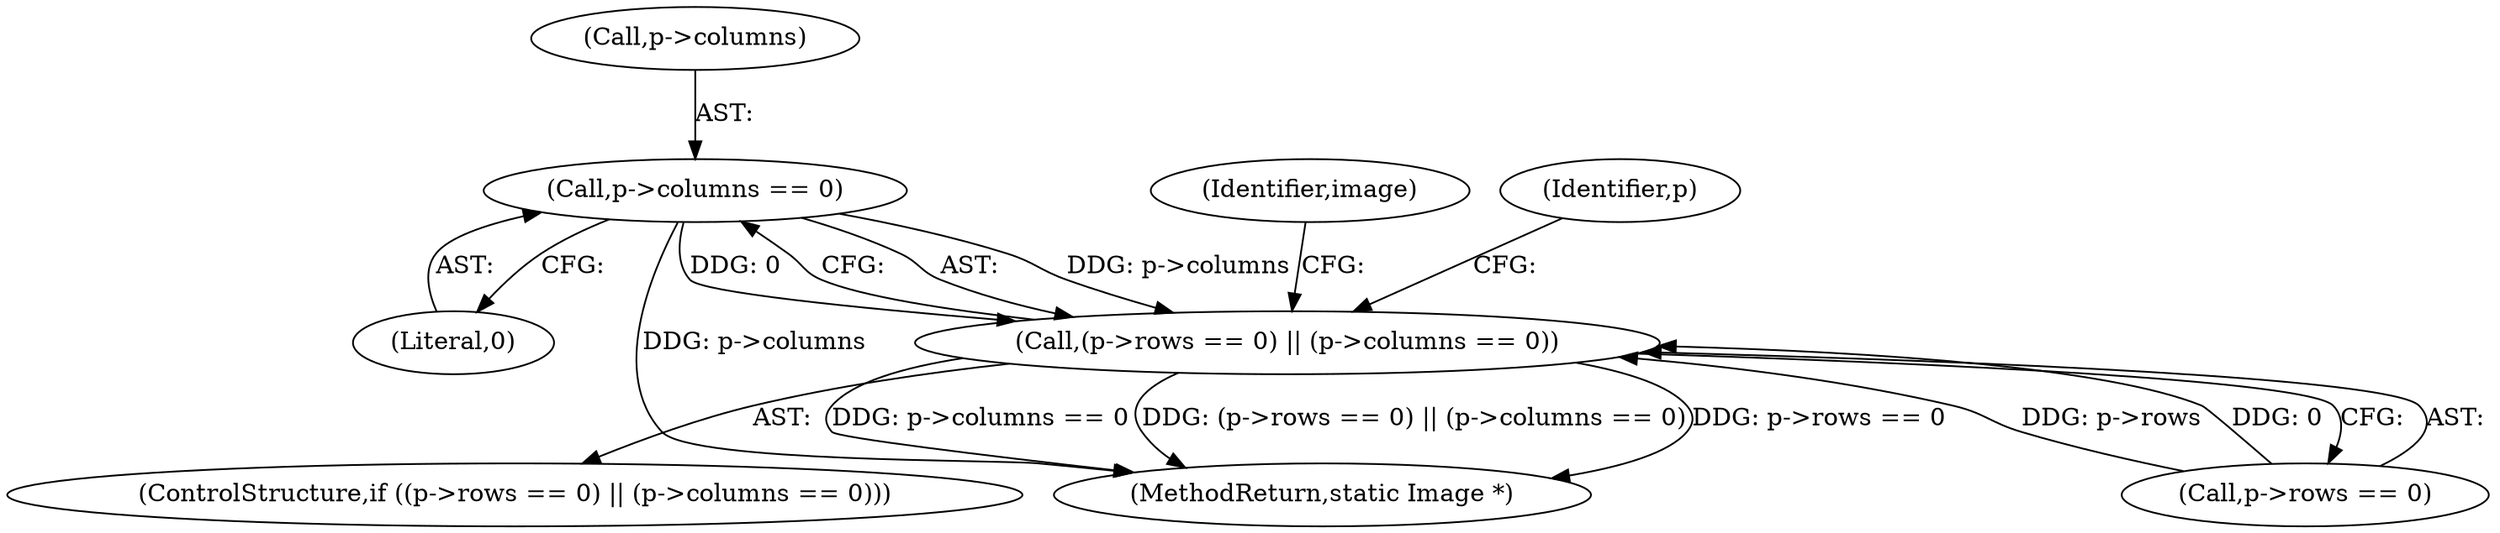 digraph "0_ImageMagick_b173a352397877775c51c9a0e9d59eb6ce24c455@pointer" {
"1001694" [label="(Call,p->columns == 0)"];
"1001688" [label="(Call,(p->rows == 0) || (p->columns == 0))"];
"1001698" [label="(Literal,0)"];
"1001695" [label="(Call,p->columns)"];
"1001785" [label="(MethodReturn,static Image *)"];
"1001687" [label="(ControlStructure,if ((p->rows == 0) || (p->columns == 0)))"];
"1001694" [label="(Call,p->columns == 0)"];
"1001688" [label="(Call,(p->rows == 0) || (p->columns == 0))"];
"1001711" [label="(Identifier,image)"];
"1001701" [label="(Identifier,p)"];
"1001689" [label="(Call,p->rows == 0)"];
"1001694" -> "1001688"  [label="AST: "];
"1001694" -> "1001698"  [label="CFG: "];
"1001695" -> "1001694"  [label="AST: "];
"1001698" -> "1001694"  [label="AST: "];
"1001688" -> "1001694"  [label="CFG: "];
"1001694" -> "1001785"  [label="DDG: p->columns"];
"1001694" -> "1001688"  [label="DDG: p->columns"];
"1001694" -> "1001688"  [label="DDG: 0"];
"1001688" -> "1001687"  [label="AST: "];
"1001688" -> "1001689"  [label="CFG: "];
"1001689" -> "1001688"  [label="AST: "];
"1001701" -> "1001688"  [label="CFG: "];
"1001711" -> "1001688"  [label="CFG: "];
"1001688" -> "1001785"  [label="DDG: (p->rows == 0) || (p->columns == 0)"];
"1001688" -> "1001785"  [label="DDG: p->rows == 0"];
"1001688" -> "1001785"  [label="DDG: p->columns == 0"];
"1001689" -> "1001688"  [label="DDG: p->rows"];
"1001689" -> "1001688"  [label="DDG: 0"];
}
